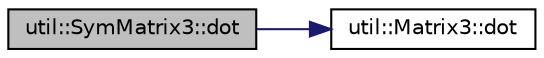 digraph "util::SymMatrix3::dot"
{
  edge [fontname="Helvetica",fontsize="10",labelfontname="Helvetica",labelfontsize="10"];
  node [fontname="Helvetica",fontsize="10",shape=record];
  rankdir="LR";
  Node10 [label="util::SymMatrix3::dot",height=0.2,width=0.4,color="black", fillcolor="grey75", style="filled", fontcolor="black"];
  Node10 -> Node11 [color="midnightblue",fontsize="10",style="solid",fontname="Helvetica"];
  Node11 [label="util::Matrix3::dot",height=0.2,width=0.4,color="black", fillcolor="white", style="filled",URL="$structutil_1_1Matrix3.html#ac9a21746f1963c22b4c02004e977131e",tooltip="Computes the dot product between matrix and vector. "];
}
